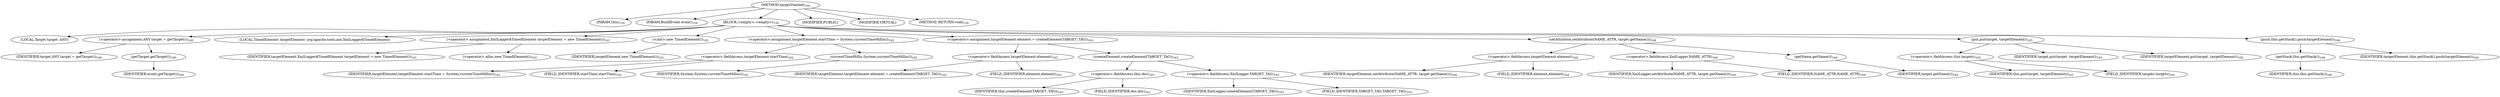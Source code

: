 digraph "targetStarted" {  
"361" [label = <(METHOD,targetStarted)<SUB>159</SUB>> ]
"23" [label = <(PARAM,this)<SUB>159</SUB>> ]
"362" [label = <(PARAM,BuildEvent event)<SUB>159</SUB>> ]
"363" [label = <(BLOCK,&lt;empty&gt;,&lt;empty&gt;)<SUB>159</SUB>> ]
"364" [label = <(LOCAL,Target target: ANY)> ]
"365" [label = <(&lt;operator&gt;.assignment,ANY target = getTarget())<SUB>160</SUB>> ]
"366" [label = <(IDENTIFIER,target,ANY target = getTarget())<SUB>160</SUB>> ]
"367" [label = <(getTarget,getTarget())<SUB>160</SUB>> ]
"368" [label = <(IDENTIFIER,event,getTarget())<SUB>160</SUB>> ]
"21" [label = <(LOCAL,TimedElement targetElement: org.apache.tools.ant.XmlLogger$TimedElement)> ]
"369" [label = <(&lt;operator&gt;.assignment,XmlLogger$TimedElement targetElement = new TimedElement())<SUB>161</SUB>> ]
"370" [label = <(IDENTIFIER,targetElement,XmlLogger$TimedElement targetElement = new TimedElement())<SUB>161</SUB>> ]
"371" [label = <(&lt;operator&gt;.alloc,new TimedElement())<SUB>161</SUB>> ]
"372" [label = <(&lt;init&gt;,new TimedElement())<SUB>161</SUB>> ]
"20" [label = <(IDENTIFIER,targetElement,new TimedElement())<SUB>161</SUB>> ]
"373" [label = <(&lt;operator&gt;.assignment,targetElement.startTime = System.currentTimeMillis())<SUB>162</SUB>> ]
"374" [label = <(&lt;operator&gt;.fieldAccess,targetElement.startTime)<SUB>162</SUB>> ]
"375" [label = <(IDENTIFIER,targetElement,targetElement.startTime = System.currentTimeMillis())<SUB>162</SUB>> ]
"376" [label = <(FIELD_IDENTIFIER,startTime,startTime)<SUB>162</SUB>> ]
"377" [label = <(currentTimeMillis,System.currentTimeMillis())<SUB>162</SUB>> ]
"378" [label = <(IDENTIFIER,System,System.currentTimeMillis())<SUB>162</SUB>> ]
"379" [label = <(&lt;operator&gt;.assignment,targetElement.element = createElement(TARGET_TAG))<SUB>163</SUB>> ]
"380" [label = <(&lt;operator&gt;.fieldAccess,targetElement.element)<SUB>163</SUB>> ]
"381" [label = <(IDENTIFIER,targetElement,targetElement.element = createElement(TARGET_TAG))<SUB>163</SUB>> ]
"382" [label = <(FIELD_IDENTIFIER,element,element)<SUB>163</SUB>> ]
"383" [label = <(createElement,createElement(TARGET_TAG))<SUB>163</SUB>> ]
"384" [label = <(&lt;operator&gt;.fieldAccess,this.doc)<SUB>163</SUB>> ]
"385" [label = <(IDENTIFIER,this,createElement(TARGET_TAG))<SUB>163</SUB>> ]
"386" [label = <(FIELD_IDENTIFIER,doc,doc)<SUB>163</SUB>> ]
"387" [label = <(&lt;operator&gt;.fieldAccess,XmlLogger.TARGET_TAG)<SUB>163</SUB>> ]
"388" [label = <(IDENTIFIER,XmlLogger,createElement(TARGET_TAG))<SUB>163</SUB>> ]
"389" [label = <(FIELD_IDENTIFIER,TARGET_TAG,TARGET_TAG)<SUB>163</SUB>> ]
"390" [label = <(setAttribute,setAttribute(NAME_ATTR, target.getName()))<SUB>164</SUB>> ]
"391" [label = <(&lt;operator&gt;.fieldAccess,targetElement.element)<SUB>164</SUB>> ]
"392" [label = <(IDENTIFIER,targetElement,setAttribute(NAME_ATTR, target.getName()))<SUB>164</SUB>> ]
"393" [label = <(FIELD_IDENTIFIER,element,element)<SUB>164</SUB>> ]
"394" [label = <(&lt;operator&gt;.fieldAccess,XmlLogger.NAME_ATTR)<SUB>164</SUB>> ]
"395" [label = <(IDENTIFIER,XmlLogger,setAttribute(NAME_ATTR, target.getName()))<SUB>164</SUB>> ]
"396" [label = <(FIELD_IDENTIFIER,NAME_ATTR,NAME_ATTR)<SUB>164</SUB>> ]
"397" [label = <(getName,getName())<SUB>164</SUB>> ]
"398" [label = <(IDENTIFIER,target,getName())<SUB>164</SUB>> ]
"399" [label = <(put,put(target, targetElement))<SUB>165</SUB>> ]
"400" [label = <(&lt;operator&gt;.fieldAccess,this.targets)<SUB>165</SUB>> ]
"401" [label = <(IDENTIFIER,this,put(target, targetElement))<SUB>165</SUB>> ]
"402" [label = <(FIELD_IDENTIFIER,targets,targets)<SUB>165</SUB>> ]
"403" [label = <(IDENTIFIER,target,put(target, targetElement))<SUB>165</SUB>> ]
"404" [label = <(IDENTIFIER,targetElement,put(target, targetElement))<SUB>165</SUB>> ]
"405" [label = <(push,this.getStack().push(targetElement))<SUB>166</SUB>> ]
"406" [label = <(getStack,this.getStack())<SUB>166</SUB>> ]
"22" [label = <(IDENTIFIER,this,this.getStack())<SUB>166</SUB>> ]
"407" [label = <(IDENTIFIER,targetElement,this.getStack().push(targetElement))<SUB>166</SUB>> ]
"408" [label = <(MODIFIER,PUBLIC)> ]
"409" [label = <(MODIFIER,VIRTUAL)> ]
"410" [label = <(METHOD_RETURN,void)<SUB>159</SUB>> ]
  "361" -> "23" 
  "361" -> "362" 
  "361" -> "363" 
  "361" -> "408" 
  "361" -> "409" 
  "361" -> "410" 
  "363" -> "364" 
  "363" -> "365" 
  "363" -> "21" 
  "363" -> "369" 
  "363" -> "372" 
  "363" -> "373" 
  "363" -> "379" 
  "363" -> "390" 
  "363" -> "399" 
  "363" -> "405" 
  "365" -> "366" 
  "365" -> "367" 
  "367" -> "368" 
  "369" -> "370" 
  "369" -> "371" 
  "372" -> "20" 
  "373" -> "374" 
  "373" -> "377" 
  "374" -> "375" 
  "374" -> "376" 
  "377" -> "378" 
  "379" -> "380" 
  "379" -> "383" 
  "380" -> "381" 
  "380" -> "382" 
  "383" -> "384" 
  "383" -> "387" 
  "384" -> "385" 
  "384" -> "386" 
  "387" -> "388" 
  "387" -> "389" 
  "390" -> "391" 
  "390" -> "394" 
  "390" -> "397" 
  "391" -> "392" 
  "391" -> "393" 
  "394" -> "395" 
  "394" -> "396" 
  "397" -> "398" 
  "399" -> "400" 
  "399" -> "403" 
  "399" -> "404" 
  "400" -> "401" 
  "400" -> "402" 
  "405" -> "406" 
  "405" -> "407" 
  "406" -> "22" 
}
